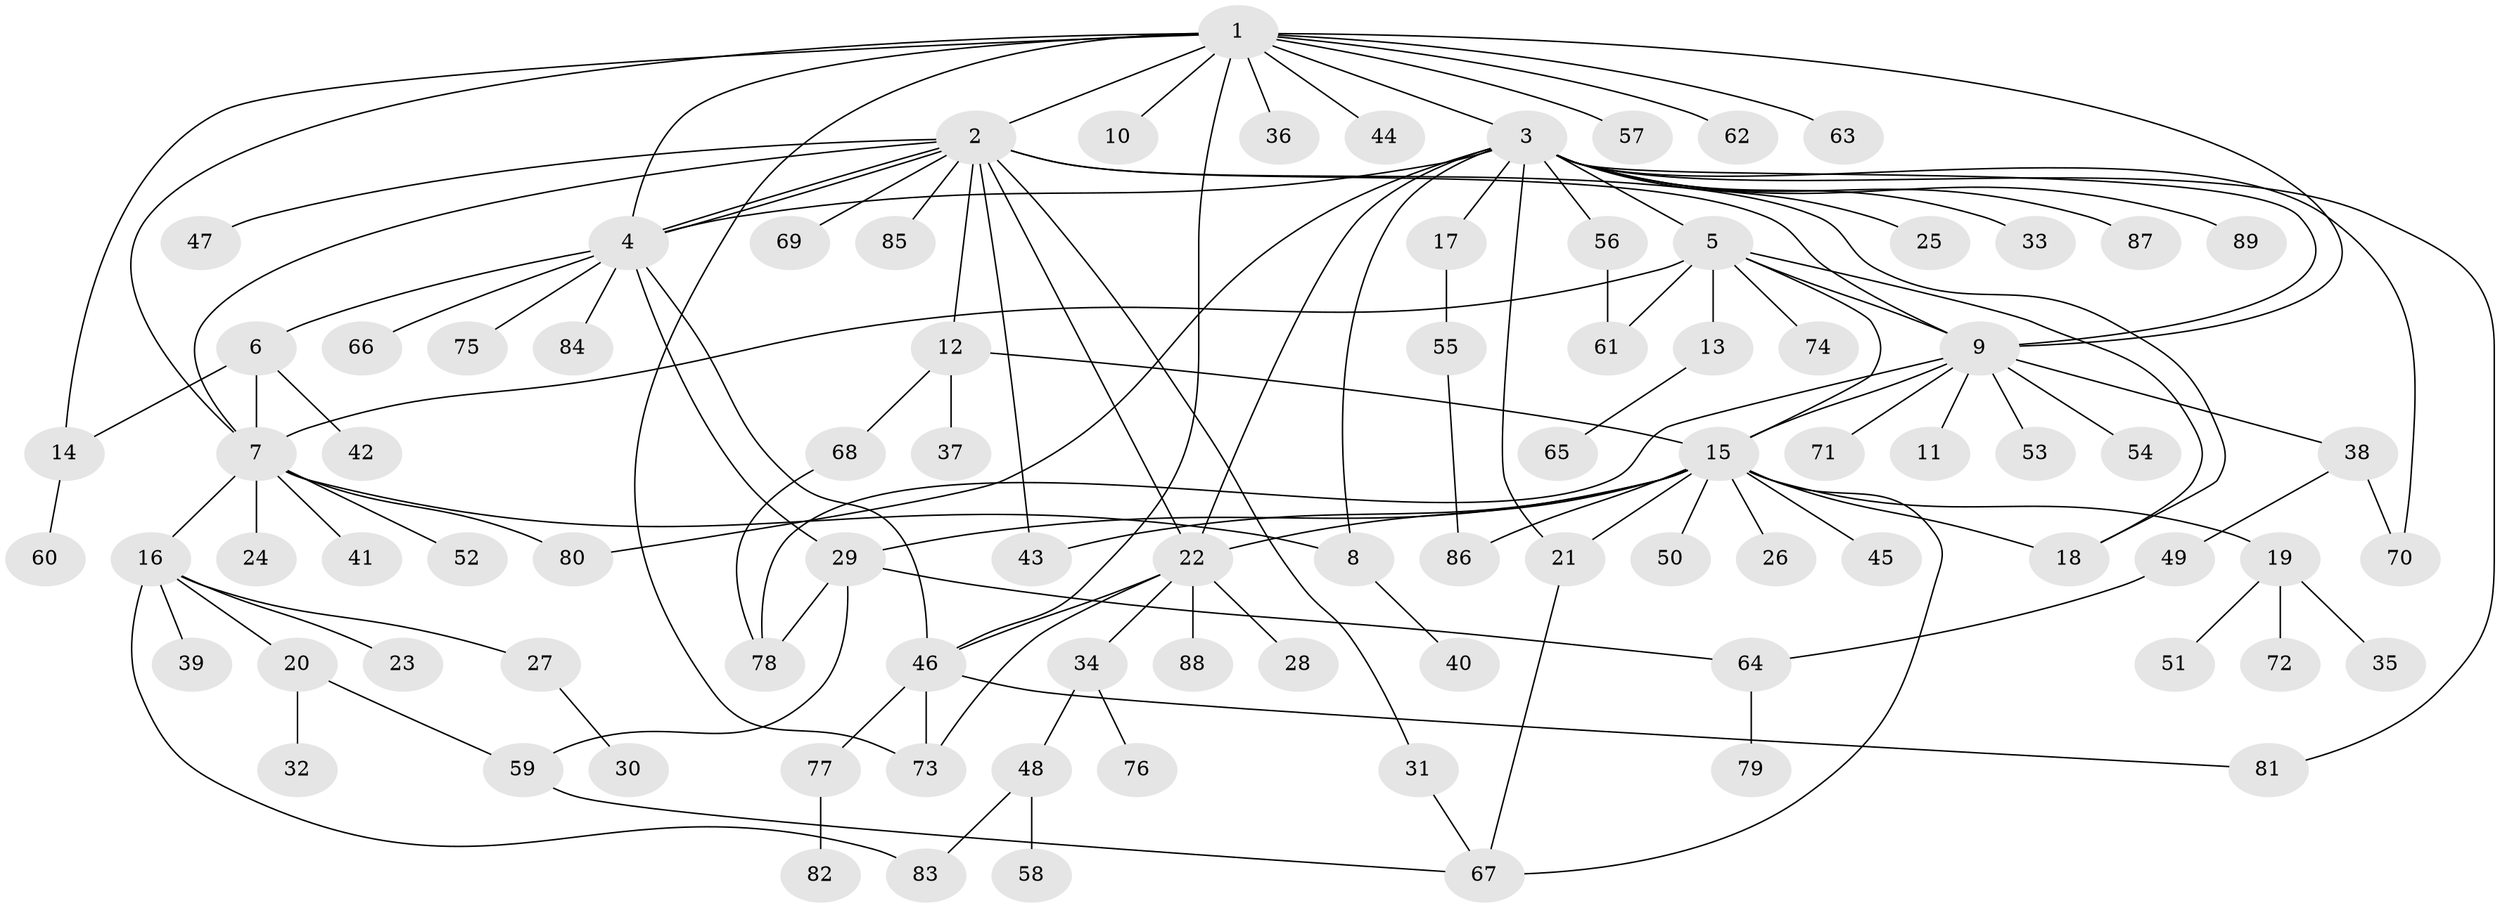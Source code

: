 // coarse degree distribution, {20: 0.014492753623188406, 14: 0.014492753623188406, 15: 0.014492753623188406, 9: 0.014492753623188406, 8: 0.014492753623188406, 4: 0.028985507246376812, 3: 0.13043478260869565, 10: 0.014492753623188406, 1: 0.5217391304347826, 2: 0.15942028985507245, 12: 0.014492753623188406, 5: 0.028985507246376812, 7: 0.014492753623188406, 6: 0.014492753623188406}
// Generated by graph-tools (version 1.1) at 2025/52/02/27/25 19:52:00]
// undirected, 89 vertices, 125 edges
graph export_dot {
graph [start="1"]
  node [color=gray90,style=filled];
  1;
  2;
  3;
  4;
  5;
  6;
  7;
  8;
  9;
  10;
  11;
  12;
  13;
  14;
  15;
  16;
  17;
  18;
  19;
  20;
  21;
  22;
  23;
  24;
  25;
  26;
  27;
  28;
  29;
  30;
  31;
  32;
  33;
  34;
  35;
  36;
  37;
  38;
  39;
  40;
  41;
  42;
  43;
  44;
  45;
  46;
  47;
  48;
  49;
  50;
  51;
  52;
  53;
  54;
  55;
  56;
  57;
  58;
  59;
  60;
  61;
  62;
  63;
  64;
  65;
  66;
  67;
  68;
  69;
  70;
  71;
  72;
  73;
  74;
  75;
  76;
  77;
  78;
  79;
  80;
  81;
  82;
  83;
  84;
  85;
  86;
  87;
  88;
  89;
  1 -- 2;
  1 -- 3;
  1 -- 4;
  1 -- 7;
  1 -- 9;
  1 -- 10;
  1 -- 14;
  1 -- 36;
  1 -- 44;
  1 -- 46;
  1 -- 57;
  1 -- 62;
  1 -- 63;
  1 -- 73;
  2 -- 4;
  2 -- 4;
  2 -- 7;
  2 -- 9;
  2 -- 12;
  2 -- 18;
  2 -- 22;
  2 -- 31;
  2 -- 43;
  2 -- 47;
  2 -- 69;
  2 -- 85;
  3 -- 4;
  3 -- 5;
  3 -- 8;
  3 -- 9;
  3 -- 17;
  3 -- 21;
  3 -- 22;
  3 -- 25;
  3 -- 33;
  3 -- 56;
  3 -- 70;
  3 -- 80;
  3 -- 81;
  3 -- 87;
  3 -- 89;
  4 -- 6;
  4 -- 29;
  4 -- 46;
  4 -- 66;
  4 -- 75;
  4 -- 84;
  5 -- 7;
  5 -- 9;
  5 -- 13;
  5 -- 15;
  5 -- 18;
  5 -- 61;
  5 -- 74;
  6 -- 7;
  6 -- 14;
  6 -- 42;
  7 -- 8;
  7 -- 16;
  7 -- 24;
  7 -- 41;
  7 -- 52;
  7 -- 80;
  8 -- 40;
  9 -- 11;
  9 -- 15;
  9 -- 38;
  9 -- 53;
  9 -- 54;
  9 -- 71;
  9 -- 78;
  12 -- 15;
  12 -- 37;
  12 -- 68;
  13 -- 65;
  14 -- 60;
  15 -- 18;
  15 -- 19;
  15 -- 21;
  15 -- 22;
  15 -- 26;
  15 -- 29;
  15 -- 43;
  15 -- 45;
  15 -- 50;
  15 -- 67;
  15 -- 86;
  16 -- 20;
  16 -- 23;
  16 -- 27;
  16 -- 39;
  16 -- 83;
  17 -- 55;
  19 -- 35;
  19 -- 51;
  19 -- 72;
  20 -- 32;
  20 -- 59;
  21 -- 67;
  22 -- 28;
  22 -- 34;
  22 -- 46;
  22 -- 73;
  22 -- 88;
  27 -- 30;
  29 -- 59;
  29 -- 64;
  29 -- 78;
  31 -- 67;
  34 -- 48;
  34 -- 76;
  38 -- 49;
  38 -- 70;
  46 -- 73;
  46 -- 77;
  46 -- 81;
  48 -- 58;
  48 -- 83;
  49 -- 64;
  55 -- 86;
  56 -- 61;
  59 -- 67;
  64 -- 79;
  68 -- 78;
  77 -- 82;
}
